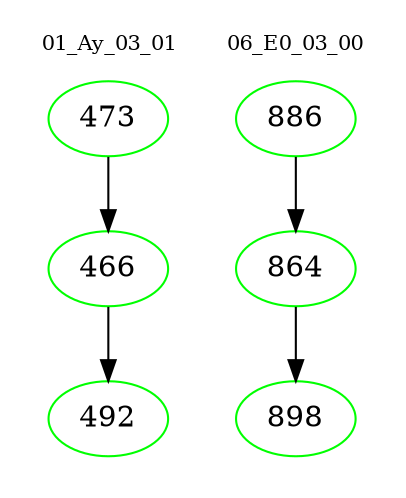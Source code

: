 digraph{
subgraph cluster_0 {
color = white
label = "01_Ay_03_01";
fontsize=10;
T0_473 [label="473", color="green"]
T0_473 -> T0_466 [color="black"]
T0_466 [label="466", color="green"]
T0_466 -> T0_492 [color="black"]
T0_492 [label="492", color="green"]
}
subgraph cluster_1 {
color = white
label = "06_E0_03_00";
fontsize=10;
T1_886 [label="886", color="green"]
T1_886 -> T1_864 [color="black"]
T1_864 [label="864", color="green"]
T1_864 -> T1_898 [color="black"]
T1_898 [label="898", color="green"]
}
}
